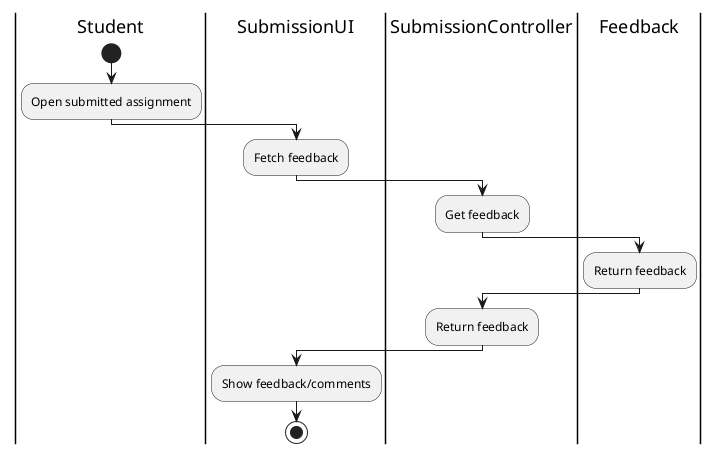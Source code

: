 @startuml ViewFeedback
|Student|
start
:Open submitted assignment;
|SubmissionUI|
:Fetch feedback;
|SubmissionController|
:Get feedback;
|Feedback|
:Return feedback;
|SubmissionController|
:Return feedback;
|SubmissionUI|
:Show feedback/comments;
stop
@enduml